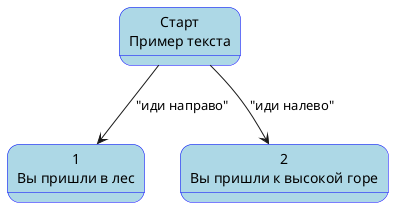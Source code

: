 @startuml
skinparam state {
  BackgroundColor LightBlue
  BorderColor Blue
  FontName Arial
}

state "1\nВы пришли в лес" as 1
state "2\nВы пришли к высокой горе" as 2
state "Старт\nПример текста" as Старт

Старт --> 1 : "иди направо"
Старт --> 2 : "иди налево"
@enduml
